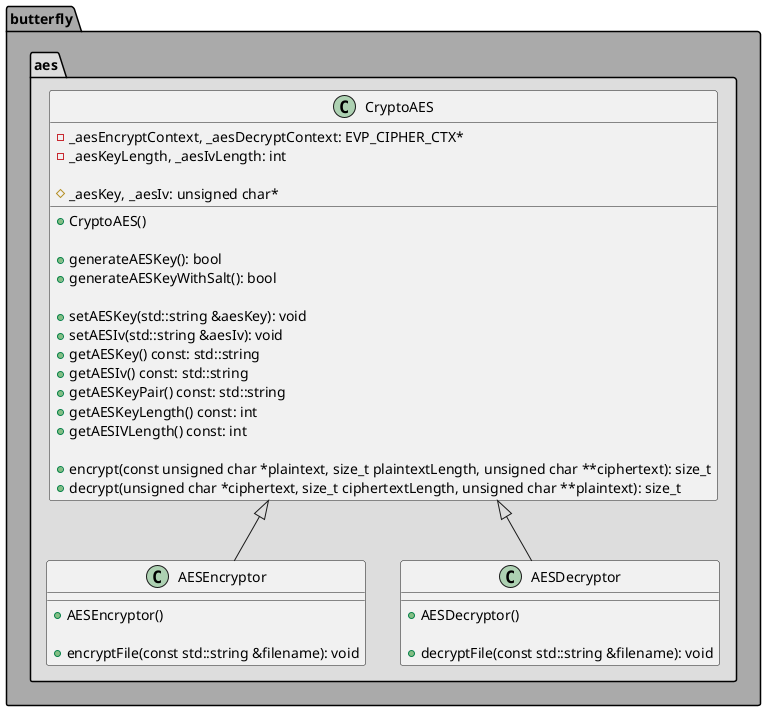 @startuml
'https://plantuml.com/sequence-diagram

package butterfly #AAAAAA
{

package aes #DDDDDD
{

class CryptoAES
{
    -_aesEncryptContext, _aesDecryptContext: EVP_CIPHER_CTX*
    -_aesKeyLength, _aesIvLength: int

    #_aesKey, _aesIv: unsigned char*

    +CryptoAES()

    +generateAESKey(): bool
    +generateAESKeyWithSalt(): bool

    +setAESKey(std::string &aesKey): void
    +setAESIv(std::string &aesIv): void
    +getAESKey() const: std::string
    +getAESIv() const: std::string
    +getAESKeyPair() const: std::string
    +getAESKeyLength() const: int
    +getAESIVLength() const: int

    +encrypt(const unsigned char *plaintext, size_t plaintextLength, unsigned char **ciphertext): size_t
    +decrypt(unsigned char *ciphertext, size_t ciphertextLength, unsigned char **plaintext): size_t
}

class AESEncryptor
{
    +AESEncryptor()

    +encryptFile(const std::string &filename): void

}

class AESDecryptor
{
    +AESDecryptor()

    +decryptFile(const std::string &filename): void
}

CryptoAES <|-- AESEncryptor
CryptoAES <|-- AESDecryptor
}

}
@enduml